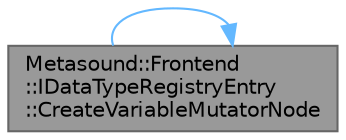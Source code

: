 digraph "Metasound::Frontend::IDataTypeRegistryEntry::CreateVariableMutatorNode"
{
 // INTERACTIVE_SVG=YES
 // LATEX_PDF_SIZE
  bgcolor="transparent";
  edge [fontname=Helvetica,fontsize=10,labelfontname=Helvetica,labelfontsize=10];
  node [fontname=Helvetica,fontsize=10,shape=box,height=0.2,width=0.4];
  rankdir="LR";
  Node1 [id="Node000001",label="Metasound::Frontend\l::IDataTypeRegistryEntry\l::CreateVariableMutatorNode",height=0.2,width=0.4,color="gray40", fillcolor="grey60", style="filled", fontcolor="black",tooltip="Create a set variable node for this data type."];
  Node1 -> Node1 [id="edge1_Node000001_Node000001",color="steelblue1",style="solid",tooltip=" "];
}
